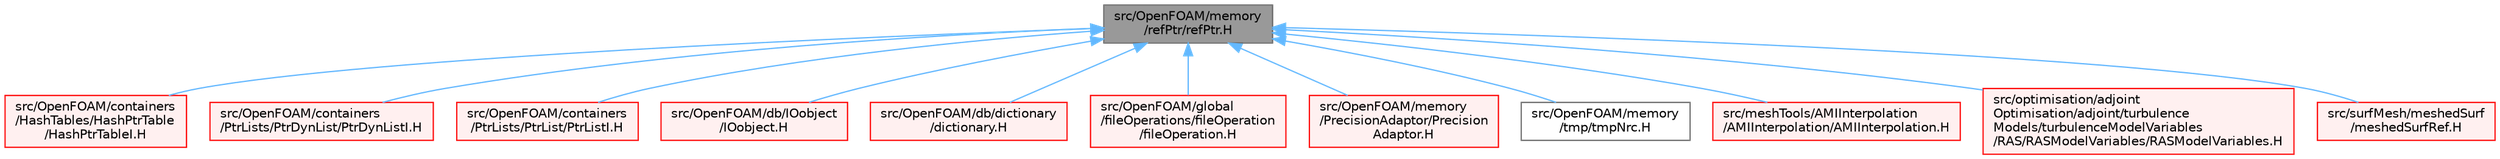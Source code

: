 digraph "src/OpenFOAM/memory/refPtr/refPtr.H"
{
 // LATEX_PDF_SIZE
  bgcolor="transparent";
  edge [fontname=Helvetica,fontsize=10,labelfontname=Helvetica,labelfontsize=10];
  node [fontname=Helvetica,fontsize=10,shape=box,height=0.2,width=0.4];
  Node1 [id="Node000001",label="src/OpenFOAM/memory\l/refPtr/refPtr.H",height=0.2,width=0.4,color="gray40", fillcolor="grey60", style="filled", fontcolor="black",tooltip=" "];
  Node1 -> Node2 [id="edge1_Node000001_Node000002",dir="back",color="steelblue1",style="solid",tooltip=" "];
  Node2 [id="Node000002",label="src/OpenFOAM/containers\l/HashTables/HashPtrTable\l/HashPtrTableI.H",height=0.2,width=0.4,color="red", fillcolor="#FFF0F0", style="filled",URL="$HashPtrTableI_8H.html",tooltip=" "];
  Node1 -> Node3379 [id="edge2_Node000001_Node003379",dir="back",color="steelblue1",style="solid",tooltip=" "];
  Node3379 [id="Node003379",label="src/OpenFOAM/containers\l/PtrLists/PtrDynList/PtrDynListI.H",height=0.2,width=0.4,color="red", fillcolor="#FFF0F0", style="filled",URL="$PtrDynListI_8H.html",tooltip=" "];
  Node1 -> Node3446 [id="edge3_Node000001_Node003446",dir="back",color="steelblue1",style="solid",tooltip=" "];
  Node3446 [id="Node003446",label="src/OpenFOAM/containers\l/PtrLists/PtrList/PtrListI.H",height=0.2,width=0.4,color="red", fillcolor="#FFF0F0", style="filled",URL="$PtrListI_8H.html",tooltip=" "];
  Node1 -> Node5685 [id="edge4_Node000001_Node005685",dir="back",color="steelblue1",style="solid",tooltip=" "];
  Node5685 [id="Node005685",label="src/OpenFOAM/db/IOobject\l/IOobject.H",height=0.2,width=0.4,color="red", fillcolor="#FFF0F0", style="filled",URL="$IOobject_8H.html",tooltip=" "];
  Node1 -> Node6331 [id="edge5_Node000001_Node006331",dir="back",color="steelblue1",style="solid",tooltip=" "];
  Node6331 [id="Node006331",label="src/OpenFOAM/db/dictionary\l/dictionary.H",height=0.2,width=0.4,color="red", fillcolor="#FFF0F0", style="filled",URL="$dictionary_8H.html",tooltip=" "];
  Node1 -> Node6916 [id="edge6_Node000001_Node006916",dir="back",color="steelblue1",style="solid",tooltip=" "];
  Node6916 [id="Node006916",label="src/OpenFOAM/global\l/fileOperations/fileOperation\l/fileOperation.H",height=0.2,width=0.4,color="red", fillcolor="#FFF0F0", style="filled",URL="$fileOperation_8H.html",tooltip=" "];
  Node1 -> Node6922 [id="edge7_Node000001_Node006922",dir="back",color="steelblue1",style="solid",tooltip=" "];
  Node6922 [id="Node006922",label="src/OpenFOAM/memory\l/PrecisionAdaptor/Precision\lAdaptor.H",height=0.2,width=0.4,color="red", fillcolor="#FFF0F0", style="filled",URL="$PrecisionAdaptor_8H.html",tooltip=" "];
  Node1 -> Node6924 [id="edge8_Node000001_Node006924",dir="back",color="steelblue1",style="solid",tooltip=" "];
  Node6924 [id="Node006924",label="src/OpenFOAM/memory\l/tmp/tmpNrc.H",height=0.2,width=0.4,color="grey40", fillcolor="white", style="filled",URL="$tmpNrc_8H.html",tooltip=" "];
  Node1 -> Node6225 [id="edge9_Node000001_Node006225",dir="back",color="steelblue1",style="solid",tooltip=" "];
  Node6225 [id="Node006225",label="src/meshTools/AMIInterpolation\l/AMIInterpolation/AMIInterpolation.H",height=0.2,width=0.4,color="red", fillcolor="#FFF0F0", style="filled",URL="$AMIInterpolation_8H.html",tooltip=" "];
  Node1 -> Node983 [id="edge10_Node000001_Node000983",dir="back",color="steelblue1",style="solid",tooltip=" "];
  Node983 [id="Node000983",label="src/optimisation/adjoint\lOptimisation/adjoint/turbulence\lModels/turbulenceModelVariables\l/RAS/RASModelVariables/RASModelVariables.H",height=0.2,width=0.4,color="red", fillcolor="#FFF0F0", style="filled",URL="$RASModelVariables_8H.html",tooltip=" "];
  Node1 -> Node6925 [id="edge11_Node000001_Node006925",dir="back",color="steelblue1",style="solid",tooltip=" "];
  Node6925 [id="Node006925",label="src/surfMesh/meshedSurf\l/meshedSurfRef.H",height=0.2,width=0.4,color="red", fillcolor="#FFF0F0", style="filled",URL="$meshedSurfRef_8H.html",tooltip=" "];
}
